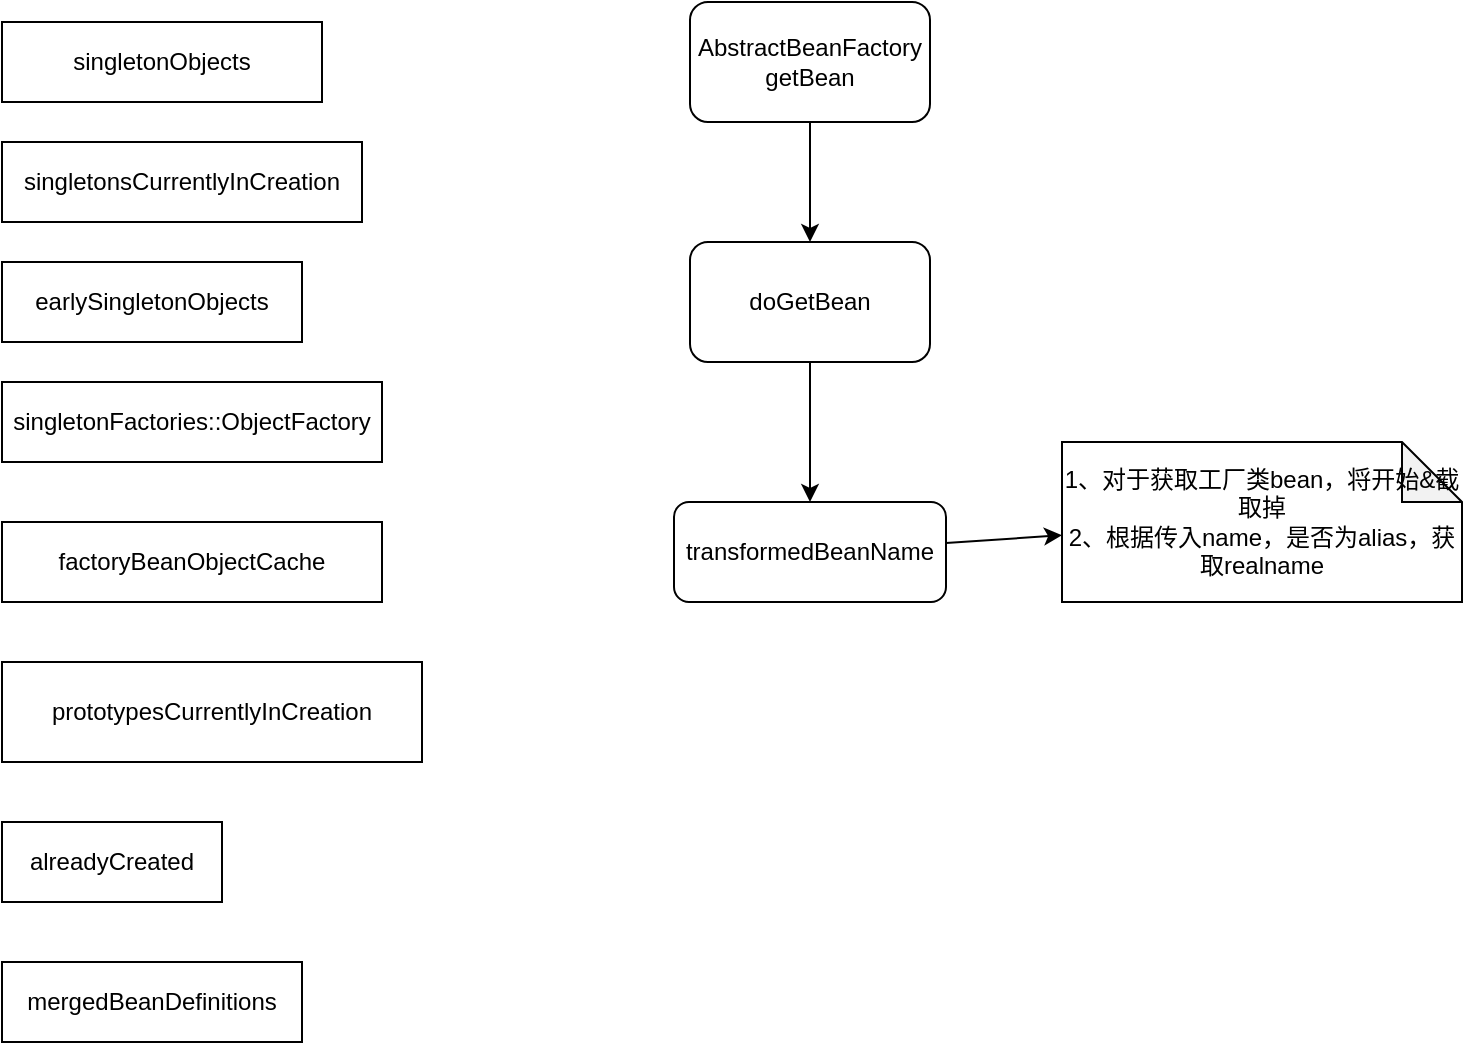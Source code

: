 <mxfile>
    <diagram id="OWvzI2N4adWCMlHb0skk" name="第 1 页">
        <mxGraphModel dx="1376" dy="715" grid="1" gridSize="10" guides="1" tooltips="1" connect="1" arrows="1" fold="1" page="1" pageScale="1" pageWidth="827" pageHeight="1169" math="0" shadow="0">
            <root>
                <mxCell id="0"/>
                <mxCell id="1" parent="0"/>
                <mxCell id="4" value="" style="edgeStyle=none;html=1;" edge="1" parent="1" source="2" target="3">
                    <mxGeometry relative="1" as="geometry"/>
                </mxCell>
                <mxCell id="2" value="AbstractBeanFactory&lt;br&gt;getBean" style="rounded=1;whiteSpace=wrap;html=1;" vertex="1" parent="1">
                    <mxGeometry x="354" y="10" width="120" height="60" as="geometry"/>
                </mxCell>
                <mxCell id="6" value="" style="edgeStyle=none;html=1;" edge="1" parent="1" source="3" target="5">
                    <mxGeometry relative="1" as="geometry"/>
                </mxCell>
                <mxCell id="3" value="doGetBean" style="whiteSpace=wrap;html=1;rounded=1;" vertex="1" parent="1">
                    <mxGeometry x="354" y="130" width="120" height="60" as="geometry"/>
                </mxCell>
                <mxCell id="8" value="" style="edgeStyle=none;html=1;" edge="1" parent="1" source="5" target="7">
                    <mxGeometry relative="1" as="geometry"/>
                </mxCell>
                <mxCell id="5" value="transformedBeanName" style="whiteSpace=wrap;html=1;rounded=1;" vertex="1" parent="1">
                    <mxGeometry x="346" y="260" width="136" height="50" as="geometry"/>
                </mxCell>
                <mxCell id="7" value="1、对于获取工厂类bean，将开始&amp;amp;截取掉&lt;br&gt;2、根据传入name，是否为alias，获取realname" style="shape=note;whiteSpace=wrap;html=1;backgroundOutline=1;darkOpacity=0.05;" vertex="1" parent="1">
                    <mxGeometry x="540" y="230" width="200" height="80" as="geometry"/>
                </mxCell>
                <mxCell id="9" value="singletonObjects" style="rounded=0;whiteSpace=wrap;html=1;" vertex="1" parent="1">
                    <mxGeometry x="10" y="20" width="160" height="40" as="geometry"/>
                </mxCell>
                <mxCell id="11" value="singletonsCurrentlyInCreation" style="rounded=0;whiteSpace=wrap;html=1;" vertex="1" parent="1">
                    <mxGeometry x="10" y="80" width="180" height="40" as="geometry"/>
                </mxCell>
                <mxCell id="12" value="earlySingletonObjects" style="rounded=0;whiteSpace=wrap;html=1;" vertex="1" parent="1">
                    <mxGeometry x="10" y="140" width="150" height="40" as="geometry"/>
                </mxCell>
                <mxCell id="13" value="singletonFactories::ObjectFactory" style="rounded=0;whiteSpace=wrap;html=1;" vertex="1" parent="1">
                    <mxGeometry x="10" y="200" width="190" height="40" as="geometry"/>
                </mxCell>
                <mxCell id="15" value="factoryBeanObjectCache" style="rounded=0;whiteSpace=wrap;html=1;" vertex="1" parent="1">
                    <mxGeometry x="10" y="270" width="190" height="40" as="geometry"/>
                </mxCell>
                <mxCell id="16" value="prototypesCurrentlyInCreation" style="rounded=0;whiteSpace=wrap;html=1;" vertex="1" parent="1">
                    <mxGeometry x="10" y="340" width="210" height="50" as="geometry"/>
                </mxCell>
                <mxCell id="17" value="alreadyCreated" style="rounded=0;whiteSpace=wrap;html=1;" vertex="1" parent="1">
                    <mxGeometry x="10" y="420" width="110" height="40" as="geometry"/>
                </mxCell>
                <mxCell id="18" value="mergedBeanDefinitions" style="rounded=0;whiteSpace=wrap;html=1;" vertex="1" parent="1">
                    <mxGeometry x="10" y="490" width="150" height="40" as="geometry"/>
                </mxCell>
            </root>
        </mxGraphModel>
    </diagram>
</mxfile>